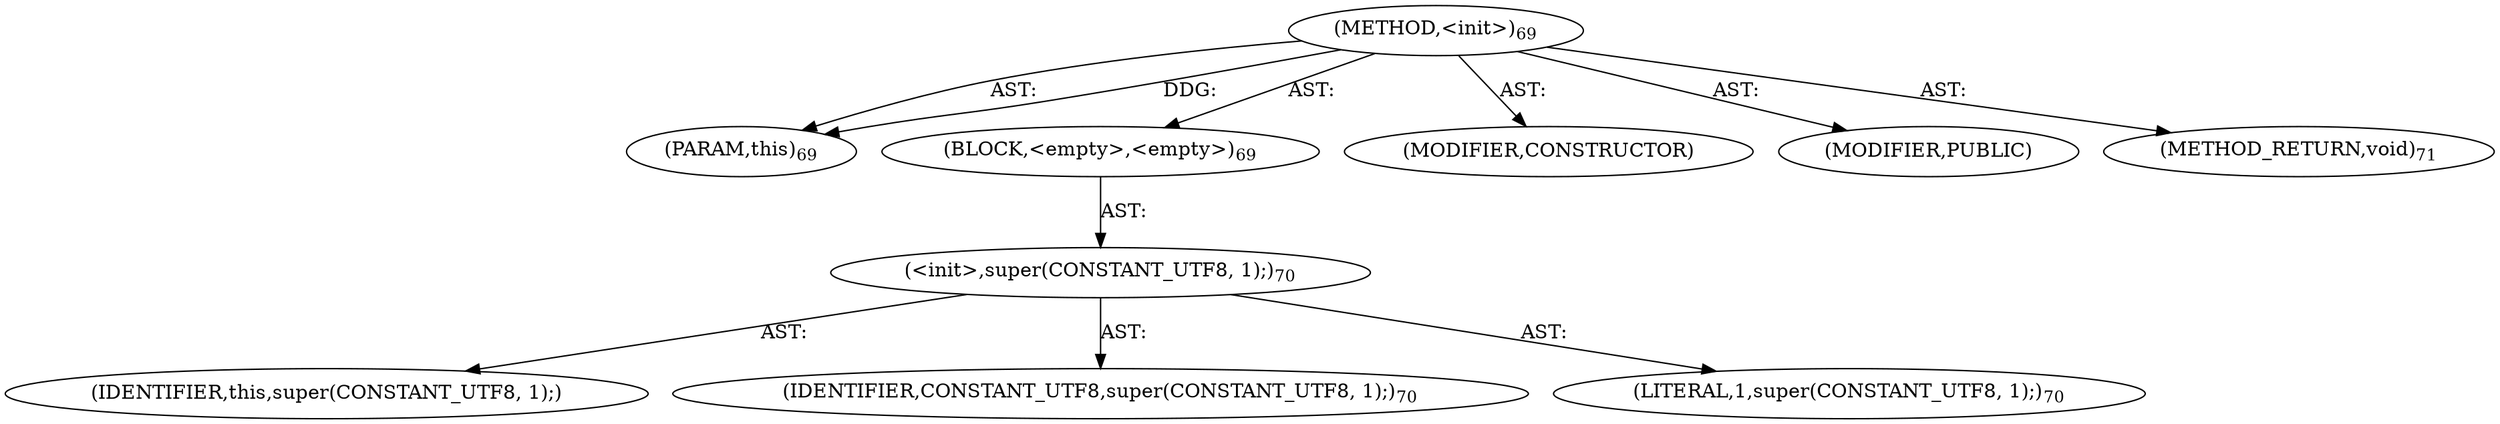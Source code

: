 digraph "&lt;init&gt;" {  
"111669149696" [label = <(METHOD,&lt;init&gt;)<SUB>69</SUB>> ]
"115964116992" [label = <(PARAM,this)<SUB>69</SUB>> ]
"25769803776" [label = <(BLOCK,&lt;empty&gt;,&lt;empty&gt;)<SUB>69</SUB>> ]
"30064771072" [label = <(&lt;init&gt;,super(CONSTANT_UTF8, 1);)<SUB>70</SUB>> ]
"68719476736" [label = <(IDENTIFIER,this,super(CONSTANT_UTF8, 1);)> ]
"68719476737" [label = <(IDENTIFIER,CONSTANT_UTF8,super(CONSTANT_UTF8, 1);)<SUB>70</SUB>> ]
"90194313216" [label = <(LITERAL,1,super(CONSTANT_UTF8, 1);)<SUB>70</SUB>> ]
"133143986177" [label = <(MODIFIER,CONSTRUCTOR)> ]
"133143986178" [label = <(MODIFIER,PUBLIC)> ]
"128849018880" [label = <(METHOD_RETURN,void)<SUB>71</SUB>> ]
  "111669149696" -> "115964116992"  [ label = "AST: "] 
  "111669149696" -> "25769803776"  [ label = "AST: "] 
  "111669149696" -> "133143986177"  [ label = "AST: "] 
  "111669149696" -> "133143986178"  [ label = "AST: "] 
  "111669149696" -> "128849018880"  [ label = "AST: "] 
  "25769803776" -> "30064771072"  [ label = "AST: "] 
  "30064771072" -> "68719476736"  [ label = "AST: "] 
  "30064771072" -> "68719476737"  [ label = "AST: "] 
  "30064771072" -> "90194313216"  [ label = "AST: "] 
  "111669149696" -> "115964116992"  [ label = "DDG: "] 
}
